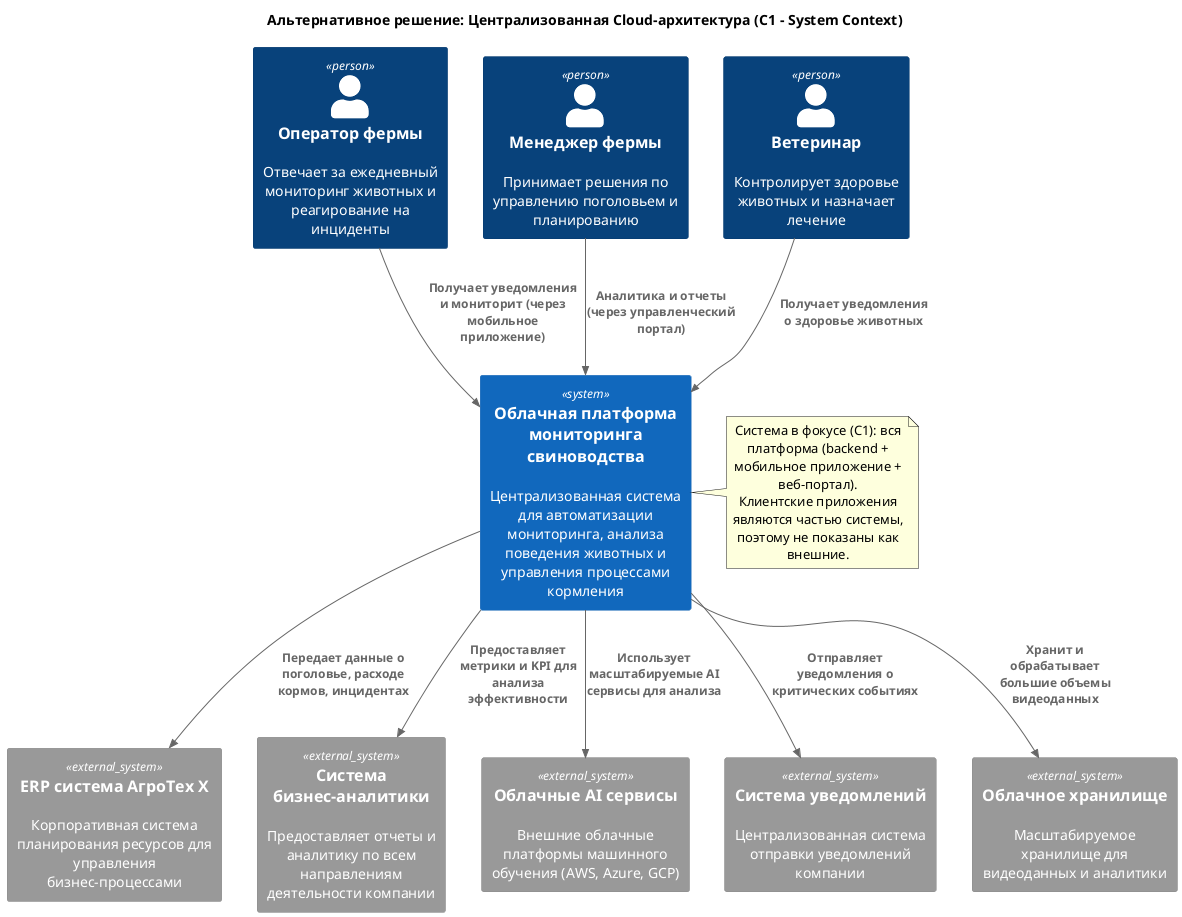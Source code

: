 @startuml Альтернативное_решение_C1
!include <C4/C4_Context>

title Альтернативное решение: Централизованная Cloud-архитектура (C1 - System Context)

Person(operator, "Оператор фермы", "Отвечает за ежедневный мониторинг животных и реагирование на инциденты")
Person(farm_manager, "Менеджер фермы", "Принимает решения по управлению поголовьем и планированию")
Person(veterinarian, "Ветеринар", "Контролирует здоровье животных и назначает лечение")

System(cloud_livestock_platform, "Облачная платформа мониторинга свиноводства", "Централизованная система для автоматизации мониторинга, анализа поведения животных и управления процессами кормления")
note right of cloud_livestock_platform
  Система в фокусе (C1): вся платформа (backend + мобильное приложение + веб-портал).
  Клиентские приложения являются частью системы, поэтому не показаны как внешние.
end note

System_Ext(erp_system, "ERP система АгроТех Х", "Корпоративная система планирования ресурсов для управления бизнес-процессами")
System_Ext(bi_analytics, "Система бизнес-аналитики", "Предоставляет отчеты и аналитику по всем направлениям деятельности компании")
 
System_Ext(cloud_ai_services, "Облачные AI сервисы", "Внешние облачные платформы машинного обучения (AWS, Azure, GCP)")
System_Ext(notification_system, "Система уведомлений", "Централизованная система отправки уведомлений компании")
System_Ext(cloud_storage, "Облачное хранилище", "Масштабируемое хранилище для видеоданных и аналитики")

' Основные взаимодействия пользователей
Rel(operator, cloud_livestock_platform, "Получает уведомления и мониторит (через мобильное приложение)")
Rel(farm_manager, cloud_livestock_platform, "Аналитика и отчеты (через управленческий портал)")
Rel(veterinarian, cloud_livestock_platform, "Получает уведомления о здоровье животных")

' Интеграция с корпоративными системами
Rel(cloud_livestock_platform, erp_system, "Передает данные о поголовье, расходе кормов, инцидентах")
Rel(cloud_livestock_platform, bi_analytics, "Предоставляет метрики и KPI для анализа эффективности")
Rel(cloud_livestock_platform, notification_system, "Отправляет уведомления о критических событиях")

' Облачные зависимости
Rel(cloud_livestock_platform, cloud_ai_services, "Использует масштабируемые AI сервисы для анализа")
Rel(cloud_livestock_platform, cloud_storage, "Хранит и обрабатывает большие объемы видеоданных")



@enduml
